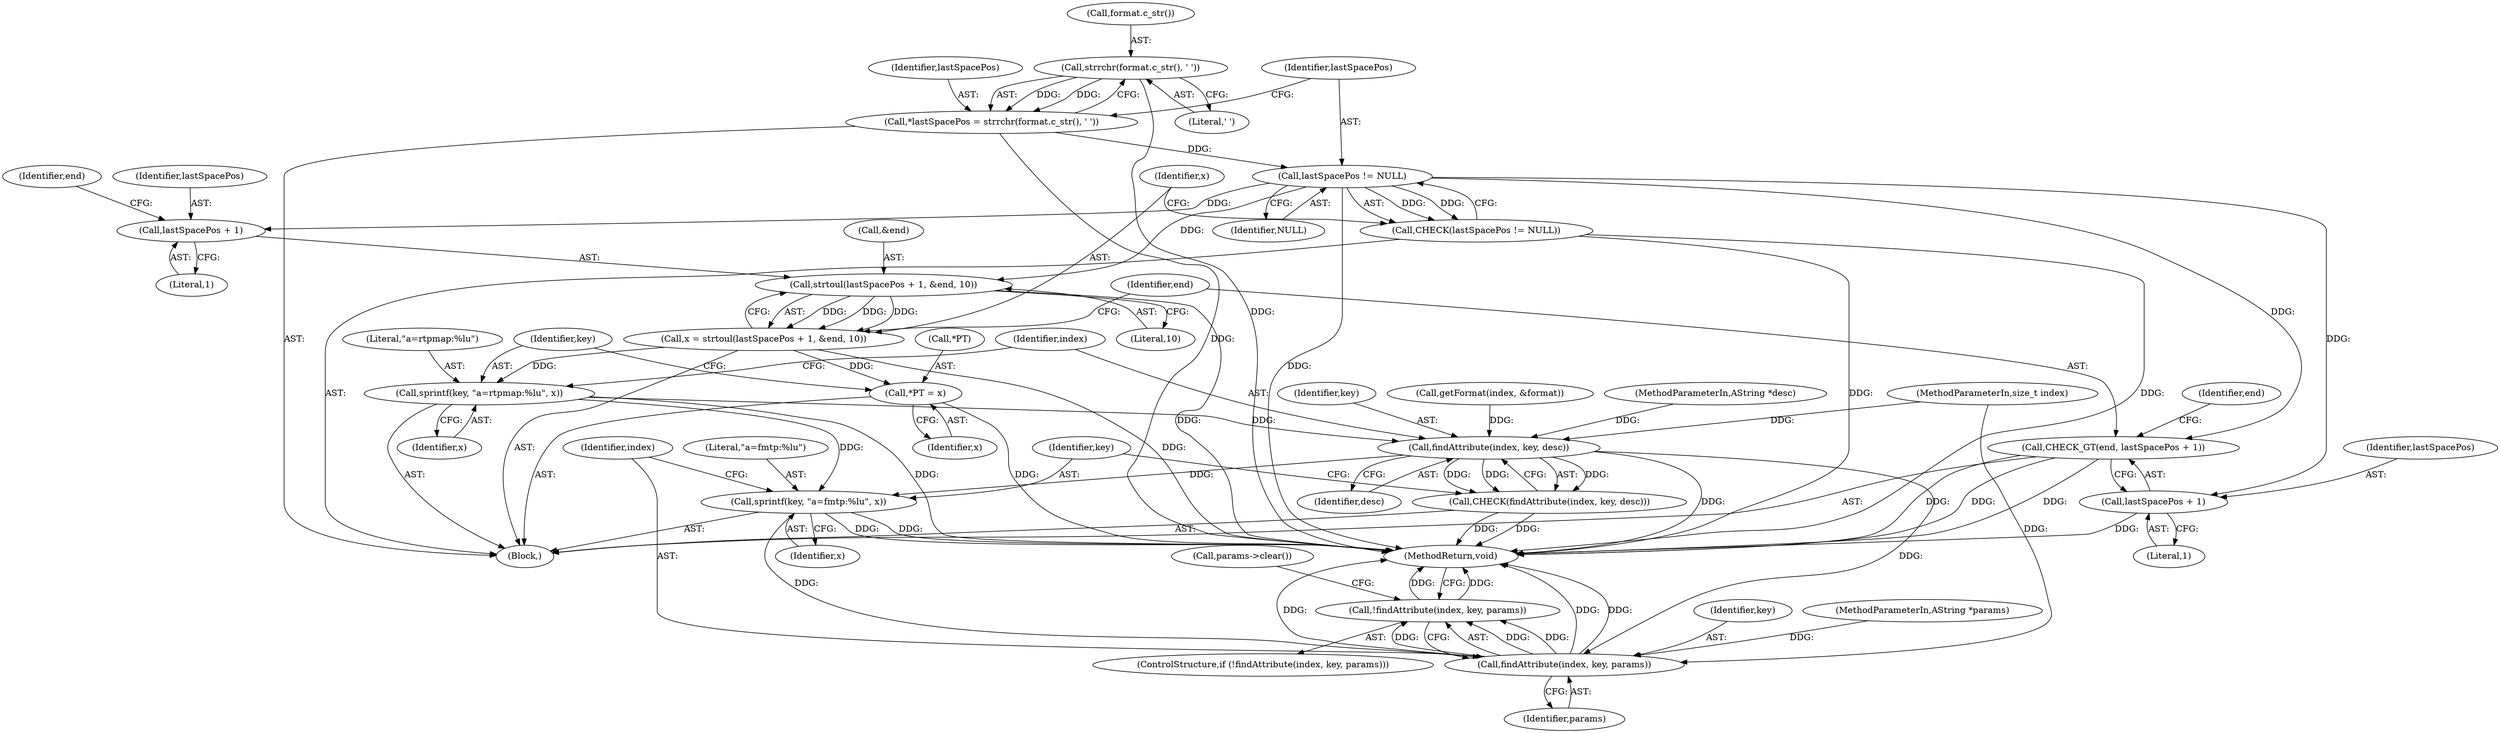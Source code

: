 digraph "1_Android_68f67ef6cf1f41e77337be3bc4bff91f3a3c6324_0@API" {
"1000114" [label="(Call,strrchr(format.c_str(), ' '))"];
"1000112" [label="(Call,*lastSpacePos = strrchr(format.c_str(), ' '))"];
"1000118" [label="(Call,lastSpacePos != NULL)"];
"1000117" [label="(Call,CHECK(lastSpacePos != NULL))"];
"1000125" [label="(Call,strtoul(lastSpacePos + 1, &end, 10))"];
"1000123" [label="(Call,x = strtoul(lastSpacePos + 1, &end, 10))"];
"1000141" [label="(Call,*PT = x)"];
"1000146" [label="(Call,sprintf(key, \"a=rtpmap:%lu\", x))"];
"1000151" [label="(Call,findAttribute(index, key, desc))"];
"1000150" [label="(Call,CHECK(findAttribute(index, key, desc)))"];
"1000155" [label="(Call,sprintf(key, \"a=fmtp:%lu\", x))"];
"1000161" [label="(Call,findAttribute(index, key, params))"];
"1000160" [label="(Call,!findAttribute(index, key, params))"];
"1000126" [label="(Call,lastSpacePos + 1)"];
"1000132" [label="(Call,CHECK_GT(end, lastSpacePos + 1))"];
"1000134" [label="(Call,lastSpacePos + 1)"];
"1000147" [label="(Identifier,key)"];
"1000136" [label="(Literal,1)"];
"1000155" [label="(Call,sprintf(key, \"a=fmtp:%lu\", x))"];
"1000120" [label="(Identifier,NULL)"];
"1000142" [label="(Call,*PT)"];
"1000103" [label="(MethodParameterIn,AString *desc)"];
"1000167" [label="(MethodReturn,void)"];
"1000127" [label="(Identifier,lastSpacePos)"];
"1000123" [label="(Call,x = strtoul(lastSpacePos + 1, &end, 10))"];
"1000105" [label="(Block,)"];
"1000134" [label="(Call,lastSpacePos + 1)"];
"1000130" [label="(Identifier,end)"];
"1000157" [label="(Literal,\"a=fmtp:%lu\")"];
"1000158" [label="(Identifier,x)"];
"1000161" [label="(Call,findAttribute(index, key, params))"];
"1000149" [label="(Identifier,x)"];
"1000151" [label="(Call,findAttribute(index, key, desc))"];
"1000126" [label="(Call,lastSpacePos + 1)"];
"1000133" [label="(Identifier,end)"];
"1000164" [label="(Identifier,params)"];
"1000148" [label="(Literal,\"a=rtpmap:%lu\")"];
"1000159" [label="(ControlStructure,if (!findAttribute(index, key, params)))"];
"1000162" [label="(Identifier,index)"];
"1000116" [label="(Literal,' ')"];
"1000101" [label="(MethodParameterIn,size_t index)"];
"1000131" [label="(Literal,10)"];
"1000125" [label="(Call,strtoul(lastSpacePos + 1, &end, 10))"];
"1000132" [label="(Call,CHECK_GT(end, lastSpacePos + 1))"];
"1000153" [label="(Identifier,key)"];
"1000129" [label="(Call,&end)"];
"1000160" [label="(Call,!findAttribute(index, key, params))"];
"1000166" [label="(Call,params->clear())"];
"1000144" [label="(Identifier,x)"];
"1000150" [label="(Call,CHECK(findAttribute(index, key, desc)))"];
"1000135" [label="(Identifier,lastSpacePos)"];
"1000139" [label="(Identifier,end)"];
"1000146" [label="(Call,sprintf(key, \"a=rtpmap:%lu\", x))"];
"1000163" [label="(Identifier,key)"];
"1000112" [label="(Call,*lastSpacePos = strrchr(format.c_str(), ' '))"];
"1000119" [label="(Identifier,lastSpacePos)"];
"1000124" [label="(Identifier,x)"];
"1000107" [label="(Call,getFormat(index, &format))"];
"1000128" [label="(Literal,1)"];
"1000113" [label="(Identifier,lastSpacePos)"];
"1000115" [label="(Call,format.c_str())"];
"1000117" [label="(Call,CHECK(lastSpacePos != NULL))"];
"1000104" [label="(MethodParameterIn,AString *params)"];
"1000156" [label="(Identifier,key)"];
"1000154" [label="(Identifier,desc)"];
"1000141" [label="(Call,*PT = x)"];
"1000152" [label="(Identifier,index)"];
"1000114" [label="(Call,strrchr(format.c_str(), ' '))"];
"1000118" [label="(Call,lastSpacePos != NULL)"];
"1000114" -> "1000112"  [label="AST: "];
"1000114" -> "1000116"  [label="CFG: "];
"1000115" -> "1000114"  [label="AST: "];
"1000116" -> "1000114"  [label="AST: "];
"1000112" -> "1000114"  [label="CFG: "];
"1000114" -> "1000167"  [label="DDG: "];
"1000114" -> "1000112"  [label="DDG: "];
"1000114" -> "1000112"  [label="DDG: "];
"1000112" -> "1000105"  [label="AST: "];
"1000113" -> "1000112"  [label="AST: "];
"1000119" -> "1000112"  [label="CFG: "];
"1000112" -> "1000167"  [label="DDG: "];
"1000112" -> "1000118"  [label="DDG: "];
"1000118" -> "1000117"  [label="AST: "];
"1000118" -> "1000120"  [label="CFG: "];
"1000119" -> "1000118"  [label="AST: "];
"1000120" -> "1000118"  [label="AST: "];
"1000117" -> "1000118"  [label="CFG: "];
"1000118" -> "1000167"  [label="DDG: "];
"1000118" -> "1000117"  [label="DDG: "];
"1000118" -> "1000117"  [label="DDG: "];
"1000118" -> "1000125"  [label="DDG: "];
"1000118" -> "1000126"  [label="DDG: "];
"1000118" -> "1000132"  [label="DDG: "];
"1000118" -> "1000134"  [label="DDG: "];
"1000117" -> "1000105"  [label="AST: "];
"1000124" -> "1000117"  [label="CFG: "];
"1000117" -> "1000167"  [label="DDG: "];
"1000117" -> "1000167"  [label="DDG: "];
"1000125" -> "1000123"  [label="AST: "];
"1000125" -> "1000131"  [label="CFG: "];
"1000126" -> "1000125"  [label="AST: "];
"1000129" -> "1000125"  [label="AST: "];
"1000131" -> "1000125"  [label="AST: "];
"1000123" -> "1000125"  [label="CFG: "];
"1000125" -> "1000167"  [label="DDG: "];
"1000125" -> "1000123"  [label="DDG: "];
"1000125" -> "1000123"  [label="DDG: "];
"1000125" -> "1000123"  [label="DDG: "];
"1000123" -> "1000105"  [label="AST: "];
"1000124" -> "1000123"  [label="AST: "];
"1000133" -> "1000123"  [label="CFG: "];
"1000123" -> "1000167"  [label="DDG: "];
"1000123" -> "1000141"  [label="DDG: "];
"1000123" -> "1000146"  [label="DDG: "];
"1000141" -> "1000105"  [label="AST: "];
"1000141" -> "1000144"  [label="CFG: "];
"1000142" -> "1000141"  [label="AST: "];
"1000144" -> "1000141"  [label="AST: "];
"1000147" -> "1000141"  [label="CFG: "];
"1000141" -> "1000167"  [label="DDG: "];
"1000146" -> "1000105"  [label="AST: "];
"1000146" -> "1000149"  [label="CFG: "];
"1000147" -> "1000146"  [label="AST: "];
"1000148" -> "1000146"  [label="AST: "];
"1000149" -> "1000146"  [label="AST: "];
"1000152" -> "1000146"  [label="CFG: "];
"1000146" -> "1000167"  [label="DDG: "];
"1000146" -> "1000151"  [label="DDG: "];
"1000146" -> "1000155"  [label="DDG: "];
"1000151" -> "1000150"  [label="AST: "];
"1000151" -> "1000154"  [label="CFG: "];
"1000152" -> "1000151"  [label="AST: "];
"1000153" -> "1000151"  [label="AST: "];
"1000154" -> "1000151"  [label="AST: "];
"1000150" -> "1000151"  [label="CFG: "];
"1000151" -> "1000167"  [label="DDG: "];
"1000151" -> "1000150"  [label="DDG: "];
"1000151" -> "1000150"  [label="DDG: "];
"1000151" -> "1000150"  [label="DDG: "];
"1000107" -> "1000151"  [label="DDG: "];
"1000101" -> "1000151"  [label="DDG: "];
"1000103" -> "1000151"  [label="DDG: "];
"1000151" -> "1000155"  [label="DDG: "];
"1000151" -> "1000161"  [label="DDG: "];
"1000150" -> "1000105"  [label="AST: "];
"1000156" -> "1000150"  [label="CFG: "];
"1000150" -> "1000167"  [label="DDG: "];
"1000150" -> "1000167"  [label="DDG: "];
"1000155" -> "1000105"  [label="AST: "];
"1000155" -> "1000158"  [label="CFG: "];
"1000156" -> "1000155"  [label="AST: "];
"1000157" -> "1000155"  [label="AST: "];
"1000158" -> "1000155"  [label="AST: "];
"1000162" -> "1000155"  [label="CFG: "];
"1000155" -> "1000167"  [label="DDG: "];
"1000155" -> "1000167"  [label="DDG: "];
"1000155" -> "1000161"  [label="DDG: "];
"1000161" -> "1000160"  [label="AST: "];
"1000161" -> "1000164"  [label="CFG: "];
"1000162" -> "1000161"  [label="AST: "];
"1000163" -> "1000161"  [label="AST: "];
"1000164" -> "1000161"  [label="AST: "];
"1000160" -> "1000161"  [label="CFG: "];
"1000161" -> "1000167"  [label="DDG: "];
"1000161" -> "1000167"  [label="DDG: "];
"1000161" -> "1000167"  [label="DDG: "];
"1000161" -> "1000160"  [label="DDG: "];
"1000161" -> "1000160"  [label="DDG: "];
"1000161" -> "1000160"  [label="DDG: "];
"1000101" -> "1000161"  [label="DDG: "];
"1000104" -> "1000161"  [label="DDG: "];
"1000160" -> "1000159"  [label="AST: "];
"1000166" -> "1000160"  [label="CFG: "];
"1000167" -> "1000160"  [label="CFG: "];
"1000160" -> "1000167"  [label="DDG: "];
"1000160" -> "1000167"  [label="DDG: "];
"1000126" -> "1000128"  [label="CFG: "];
"1000127" -> "1000126"  [label="AST: "];
"1000128" -> "1000126"  [label="AST: "];
"1000130" -> "1000126"  [label="CFG: "];
"1000132" -> "1000105"  [label="AST: "];
"1000132" -> "1000134"  [label="CFG: "];
"1000133" -> "1000132"  [label="AST: "];
"1000134" -> "1000132"  [label="AST: "];
"1000139" -> "1000132"  [label="CFG: "];
"1000132" -> "1000167"  [label="DDG: "];
"1000132" -> "1000167"  [label="DDG: "];
"1000132" -> "1000167"  [label="DDG: "];
"1000134" -> "1000136"  [label="CFG: "];
"1000135" -> "1000134"  [label="AST: "];
"1000136" -> "1000134"  [label="AST: "];
"1000134" -> "1000167"  [label="DDG: "];
}
